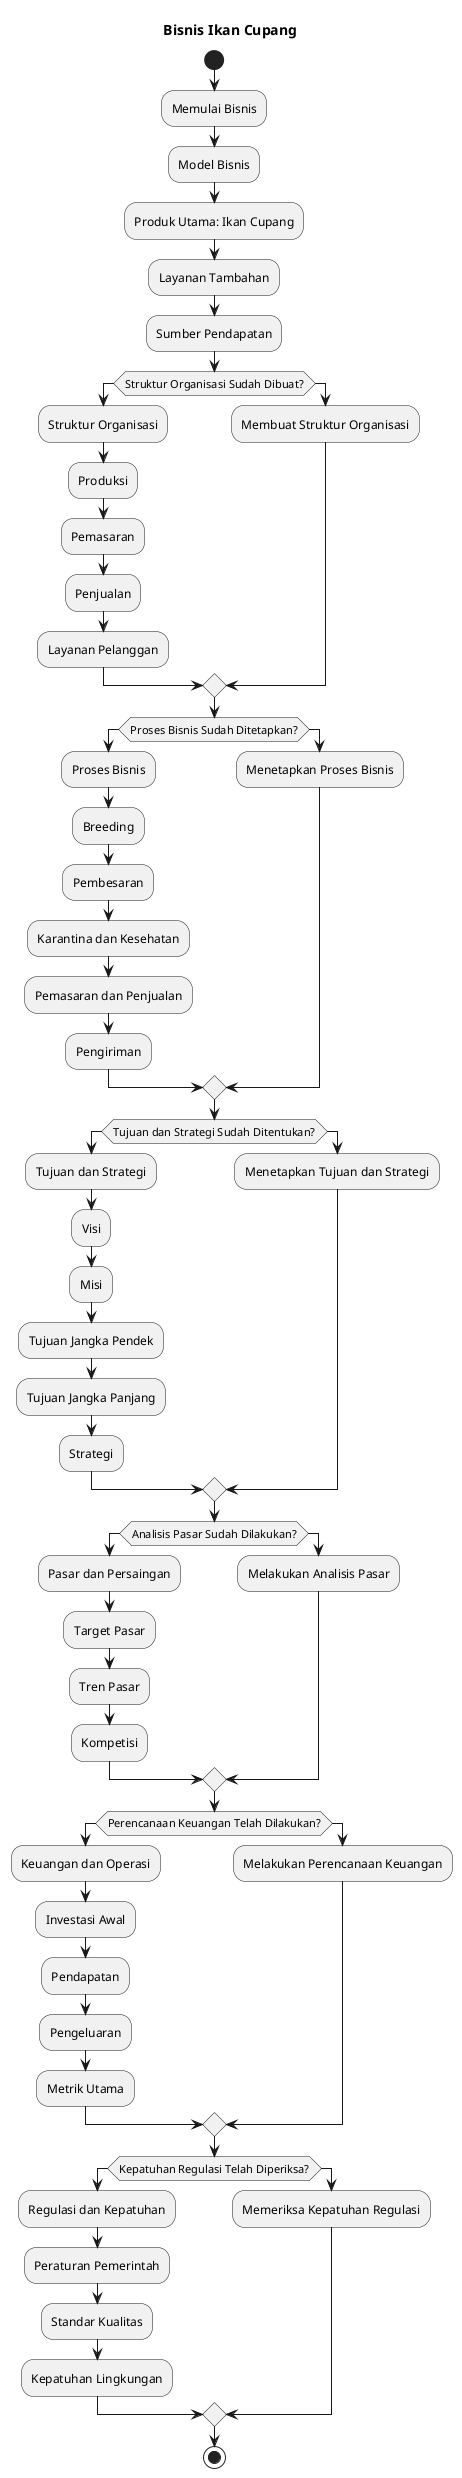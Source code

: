 @startuml
title Bisnis Ikan Cupang

start

:Memulai Bisnis;
:Model Bisnis;
:Produk Utama: Ikan Cupang;
:Layanan Tambahan;
:Sumber Pendapatan;

if (Struktur Organisasi Sudah Dibuat?) then
    :Struktur Organisasi;
    :Produksi;
    :Pemasaran;
    :Penjualan;
    :Layanan Pelanggan;
else
    :Membuat Struktur Organisasi;
endif

if (Proses Bisnis Sudah Ditetapkan?) then
    :Proses Bisnis;
    :Breeding;
    :Pembesaran;
    :Karantina dan Kesehatan;
    :Pemasaran dan Penjualan;
    :Pengiriman;
else
    :Menetapkan Proses Bisnis;
endif

if (Tujuan dan Strategi Sudah Ditentukan?) then
    :Tujuan dan Strategi;
    :Visi;
    :Misi;
    :Tujuan Jangka Pendek;
    :Tujuan Jangka Panjang;
    :Strategi;
else
    :Menetapkan Tujuan dan Strategi;
endif

if (Analisis Pasar Sudah Dilakukan?) then
    :Pasar dan Persaingan;
    :Target Pasar;
    :Tren Pasar;
    :Kompetisi;
else
    :Melakukan Analisis Pasar;
endif

if (Perencanaan Keuangan Telah Dilakukan?) then
    :Keuangan dan Operasi;
    :Investasi Awal;
    :Pendapatan;
    :Pengeluaran;
    :Metrik Utama;
else
    :Melakukan Perencanaan Keuangan;
endif

if (Kepatuhan Regulasi Telah Diperiksa?) then
    :Regulasi dan Kepatuhan;
    :Peraturan Pemerintah;
    :Standar Kualitas;
    :Kepatuhan Lingkungan;
else
    :Memeriksa Kepatuhan Regulasi;
endif

stop
@enduml
